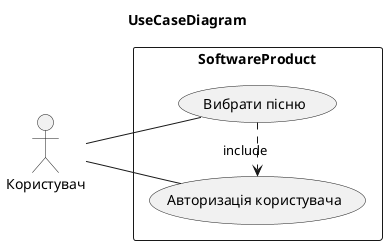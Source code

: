 @startuml

title UseCaseDiagram

left to right direction

actor Користувач as User

rectangle SoftwareProduct {

usecase "Авторизація користувача" as auth
usecase "Вибрати пісню" as choose_song

choose_song .> auth : include

User -- auth
User -- choose_song

}

@enduml

